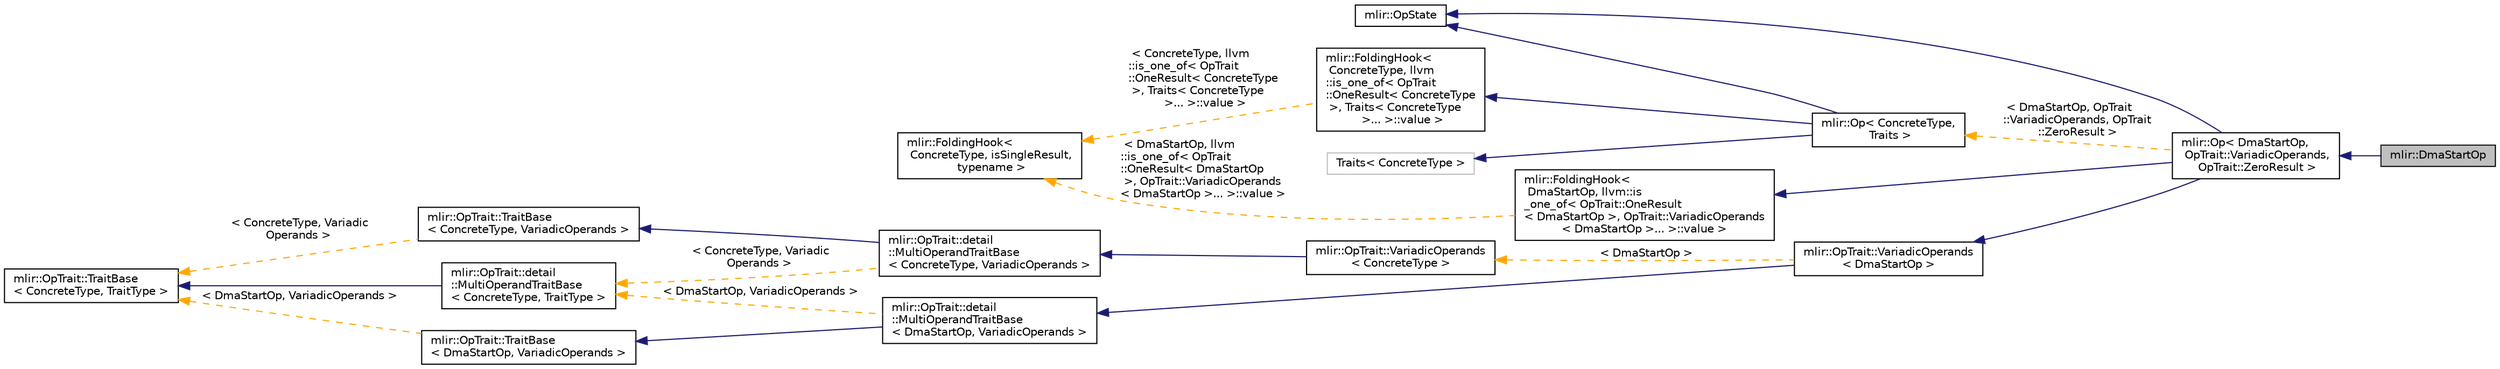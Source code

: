 digraph "mlir::DmaStartOp"
{
  bgcolor="transparent";
  edge [fontname="Helvetica",fontsize="10",labelfontname="Helvetica",labelfontsize="10"];
  node [fontname="Helvetica",fontsize="10",shape=record];
  rankdir="LR";
  Node16 [label="mlir::DmaStartOp",height=0.2,width=0.4,color="black", fillcolor="grey75", style="filled", fontcolor="black"];
  Node17 -> Node16 [dir="back",color="midnightblue",fontsize="10",style="solid",fontname="Helvetica"];
  Node17 [label="mlir::Op\< DmaStartOp,\l OpTrait::VariadicOperands,\l OpTrait::ZeroResult \>",height=0.2,width=0.4,color="black",URL="$classmlir_1_1Op.html"];
  Node18 -> Node17 [dir="back",color="midnightblue",fontsize="10",style="solid",fontname="Helvetica"];
  Node18 [label="mlir::OpState",height=0.2,width=0.4,color="black",URL="$classmlir_1_1OpState.html",tooltip="This is the concrete base class that holds the operation pointer and has non-generic methods that onl..."];
  Node19 -> Node17 [dir="back",color="midnightblue",fontsize="10",style="solid",fontname="Helvetica"];
  Node19 [label="mlir::OpTrait::VariadicOperands\l\< DmaStartOp \>",height=0.2,width=0.4,color="black",URL="$classmlir_1_1OpTrait_1_1VariadicOperands.html"];
  Node20 -> Node19 [dir="back",color="midnightblue",fontsize="10",style="solid",fontname="Helvetica"];
  Node20 [label="mlir::OpTrait::detail\l::MultiOperandTraitBase\l\< DmaStartOp, VariadicOperands \>",height=0.2,width=0.4,color="black",URL="$structmlir_1_1OpTrait_1_1detail_1_1MultiOperandTraitBase.html"];
  Node21 -> Node20 [dir="back",color="midnightblue",fontsize="10",style="solid",fontname="Helvetica"];
  Node21 [label="mlir::OpTrait::TraitBase\l\< DmaStartOp, VariadicOperands \>",height=0.2,width=0.4,color="black",URL="$classmlir_1_1OpTrait_1_1TraitBase.html"];
  Node22 -> Node21 [dir="back",color="orange",fontsize="10",style="dashed",label=" \< DmaStartOp, VariadicOperands \>" ,fontname="Helvetica"];
  Node22 [label="mlir::OpTrait::TraitBase\l\< ConcreteType, TraitType \>",height=0.2,width=0.4,color="black",URL="$classmlir_1_1OpTrait_1_1TraitBase.html",tooltip="Helper class for implementing traits. "];
  Node23 -> Node20 [dir="back",color="orange",fontsize="10",style="dashed",label=" \< DmaStartOp, VariadicOperands \>" ,fontname="Helvetica"];
  Node23 [label="mlir::OpTrait::detail\l::MultiOperandTraitBase\l\< ConcreteType, TraitType \>",height=0.2,width=0.4,color="black",URL="$structmlir_1_1OpTrait_1_1detail_1_1MultiOperandTraitBase.html",tooltip="Utility trait base that provides accessors for derived traits that have multiple operands. "];
  Node22 -> Node23 [dir="back",color="midnightblue",fontsize="10",style="solid",fontname="Helvetica"];
  Node24 -> Node19 [dir="back",color="orange",fontsize="10",style="dashed",label=" \< DmaStartOp \>" ,fontname="Helvetica"];
  Node24 [label="mlir::OpTrait::VariadicOperands\l\< ConcreteType \>",height=0.2,width=0.4,color="black",URL="$classmlir_1_1OpTrait_1_1VariadicOperands.html",tooltip="This class provides the API for ops which have an unknown number of SSA operands. ..."];
  Node25 -> Node24 [dir="back",color="midnightblue",fontsize="10",style="solid",fontname="Helvetica"];
  Node25 [label="mlir::OpTrait::detail\l::MultiOperandTraitBase\l\< ConcreteType, VariadicOperands \>",height=0.2,width=0.4,color="black",URL="$structmlir_1_1OpTrait_1_1detail_1_1MultiOperandTraitBase.html"];
  Node26 -> Node25 [dir="back",color="midnightblue",fontsize="10",style="solid",fontname="Helvetica"];
  Node26 [label="mlir::OpTrait::TraitBase\l\< ConcreteType, VariadicOperands \>",height=0.2,width=0.4,color="black",URL="$classmlir_1_1OpTrait_1_1TraitBase.html"];
  Node22 -> Node26 [dir="back",color="orange",fontsize="10",style="dashed",label=" \< ConcreteType, Variadic\lOperands \>" ,fontname="Helvetica"];
  Node23 -> Node25 [dir="back",color="orange",fontsize="10",style="dashed",label=" \< ConcreteType, Variadic\lOperands \>" ,fontname="Helvetica"];
  Node27 -> Node17 [dir="back",color="midnightblue",fontsize="10",style="solid",fontname="Helvetica"];
  Node27 [label="mlir::FoldingHook\<\l DmaStartOp, llvm::is\l_one_of\< OpTrait::OneResult\l\< DmaStartOp \>, OpTrait::VariadicOperands\l\< DmaStartOp \>... \>::value \>",height=0.2,width=0.4,color="black",URL="$classmlir_1_1FoldingHook.html"];
  Node28 -> Node27 [dir="back",color="orange",fontsize="10",style="dashed",label=" \< DmaStartOp, llvm\l::is_one_of\< OpTrait\l::OneResult\< DmaStartOp\l \>, OpTrait::VariadicOperands\l\< DmaStartOp \>... \>::value \>" ,fontname="Helvetica"];
  Node28 [label="mlir::FoldingHook\<\l ConcreteType, isSingleResult,\l typename \>",height=0.2,width=0.4,color="black",URL="$classmlir_1_1FoldingHook.html",tooltip="This template defines the foldHook as used by AbstractOperation. "];
  Node29 -> Node17 [dir="back",color="orange",fontsize="10",style="dashed",label=" \< DmaStartOp, OpTrait\l::VariadicOperands, OpTrait\l::ZeroResult \>" ,fontname="Helvetica"];
  Node29 [label="mlir::Op\< ConcreteType,\l Traits \>",height=0.2,width=0.4,color="black",URL="$classmlir_1_1Op.html",tooltip="This provides public APIs that all operations should have. "];
  Node18 -> Node29 [dir="back",color="midnightblue",fontsize="10",style="solid",fontname="Helvetica"];
  Node30 -> Node29 [dir="back",color="midnightblue",fontsize="10",style="solid",fontname="Helvetica"];
  Node30 [label="Traits\< ConcreteType \>",height=0.2,width=0.4,color="grey75"];
  Node31 -> Node29 [dir="back",color="midnightblue",fontsize="10",style="solid",fontname="Helvetica"];
  Node31 [label="mlir::FoldingHook\<\l ConcreteType, llvm\l::is_one_of\< OpTrait\l::OneResult\< ConcreteType\l \>, Traits\< ConcreteType\l \>... \>::value \>",height=0.2,width=0.4,color="black",URL="$classmlir_1_1FoldingHook.html"];
  Node28 -> Node31 [dir="back",color="orange",fontsize="10",style="dashed",label=" \< ConcreteType, llvm\l::is_one_of\< OpTrait\l::OneResult\< ConcreteType\l \>, Traits\< ConcreteType\l \>... \>::value \>" ,fontname="Helvetica"];
}
